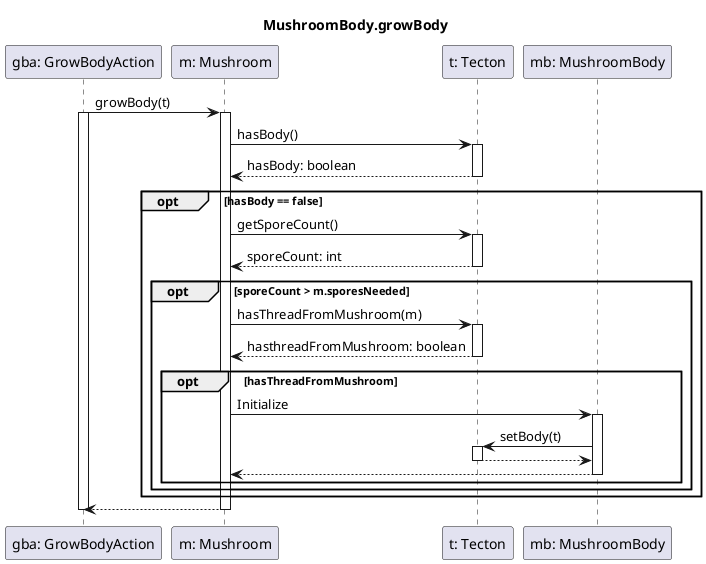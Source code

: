 @startuml Grow Body
title MushroomBody.growBody

participant "gba: GrowBodyAction" as gba
participant "m: Mushroom" as m
participant "t: Tecton" as t
participant "mb: MushroomBody" as mb

gba -> m: growBody(t)
activate gba
activate m

m -> t: hasBody()
activate t
t --> m: hasBody: boolean
deactivate t

    opt hasBody == false
        m -> t: getSporeCount()
        activate t
        t --> m: sporeCount: int
        deactivate t
        
        opt sporeCount > m.sporesNeeded
            m -> t: hasThreadFromMushroom(m)
            activate t
            t --> m: hasthreadFromMushroom: boolean
            deactivate t

            opt hasThreadFromMushroom
                m -> mb: Initialize
                activate mb
                mb -> t: setBody(t)
                activate t
                t --> mb
                deactivate t
                mb --> m
                deactivate mb
            end
        end
    end
gba <-- m
deactivate m
deactivate gba

@enduml